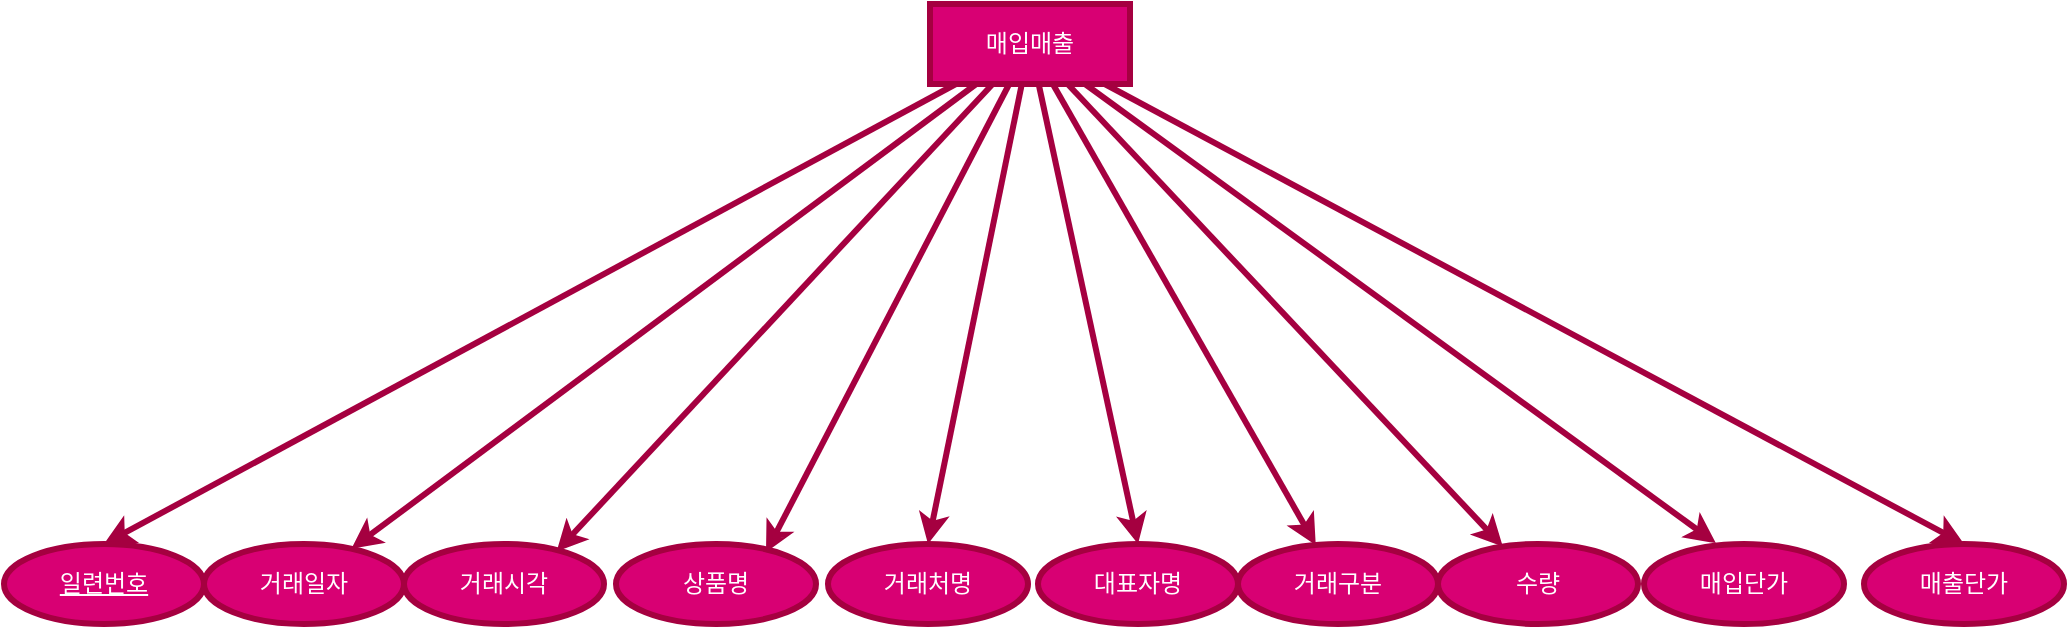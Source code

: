 <mxfile version="23.0.2" type="device">
  <diagram name="페이지-1" id="IaQlJuhT9XPAPFIF5odQ">
    <mxGraphModel dx="2261" dy="738" grid="1" gridSize="10" guides="1" tooltips="1" connect="1" arrows="1" fold="1" page="1" pageScale="1" pageWidth="827" pageHeight="1169" math="0" shadow="0">
      <root>
        <mxCell id="0" />
        <mxCell id="1" parent="0" />
        <mxCell id="QV_A89bPjgnbS8Glzwyx-54" style="rounded=0;orthogonalLoop=1;jettySize=auto;html=1;entryX=0.5;entryY=0;entryDx=0;entryDy=0;strokeWidth=3;strokeColor=#A50040;fillColor=#d80073;" parent="1" source="QV_A89bPjgnbS8Glzwyx-42" target="QV_A89bPjgnbS8Glzwyx-43" edge="1">
          <mxGeometry relative="1" as="geometry" />
        </mxCell>
        <mxCell id="QV_A89bPjgnbS8Glzwyx-55" style="rounded=0;orthogonalLoop=1;jettySize=auto;html=1;strokeWidth=3;strokeColor=#A50040;fillColor=#d80073;" parent="1" source="QV_A89bPjgnbS8Glzwyx-42" target="QV_A89bPjgnbS8Glzwyx-45" edge="1">
          <mxGeometry relative="1" as="geometry" />
        </mxCell>
        <mxCell id="QV_A89bPjgnbS8Glzwyx-57" style="rounded=0;orthogonalLoop=1;jettySize=auto;html=1;entryX=0.5;entryY=0;entryDx=0;entryDy=0;strokeWidth=3;strokeColor=#A50040;fillColor=#d80073;" parent="1" source="QV_A89bPjgnbS8Glzwyx-42" target="QV_A89bPjgnbS8Glzwyx-48" edge="1">
          <mxGeometry relative="1" as="geometry" />
        </mxCell>
        <mxCell id="QV_A89bPjgnbS8Glzwyx-58" style="rounded=0;orthogonalLoop=1;jettySize=auto;html=1;entryX=0.5;entryY=0;entryDx=0;entryDy=0;strokeWidth=3;strokeColor=#A50040;fillColor=#d80073;" parent="1" source="QV_A89bPjgnbS8Glzwyx-42" target="QV_A89bPjgnbS8Glzwyx-49" edge="1">
          <mxGeometry relative="1" as="geometry" />
        </mxCell>
        <mxCell id="QV_A89bPjgnbS8Glzwyx-59" style="rounded=0;orthogonalLoop=1;jettySize=auto;html=1;strokeWidth=3;strokeColor=#A50040;fillColor=#d80073;" parent="1" source="QV_A89bPjgnbS8Glzwyx-42" target="QV_A89bPjgnbS8Glzwyx-50" edge="1">
          <mxGeometry relative="1" as="geometry" />
        </mxCell>
        <mxCell id="QV_A89bPjgnbS8Glzwyx-60" style="rounded=0;orthogonalLoop=1;jettySize=auto;html=1;strokeWidth=3;strokeColor=#A50040;fillColor=#d80073;" parent="1" source="QV_A89bPjgnbS8Glzwyx-42" target="QV_A89bPjgnbS8Glzwyx-51" edge="1">
          <mxGeometry relative="1" as="geometry" />
        </mxCell>
        <mxCell id="QV_A89bPjgnbS8Glzwyx-62" style="rounded=0;orthogonalLoop=1;jettySize=auto;html=1;entryX=0.5;entryY=0;entryDx=0;entryDy=0;strokeWidth=3;strokeColor=#A50040;fillColor=#d80073;" parent="1" source="QV_A89bPjgnbS8Glzwyx-42" target="QV_A89bPjgnbS8Glzwyx-53" edge="1">
          <mxGeometry relative="1" as="geometry" />
        </mxCell>
        <mxCell id="QV_A89bPjgnbS8Glzwyx-42" value="매입매출" style="whiteSpace=wrap;html=1;align=center;strokeWidth=3;strokeColor=#A50040;fillColor=#d80073;fontColor=#ffffff;" parent="1" vertex="1">
          <mxGeometry x="373" y="660" width="100" height="40" as="geometry" />
        </mxCell>
        <mxCell id="QV_A89bPjgnbS8Glzwyx-43" value="일련번호" style="ellipse;whiteSpace=wrap;html=1;align=center;fontStyle=4;strokeWidth=3;strokeColor=#A50040;fillColor=#d80073;fontColor=#ffffff;" parent="1" vertex="1">
          <mxGeometry x="-90" y="930" width="100" height="40" as="geometry" />
        </mxCell>
        <mxCell id="QV_A89bPjgnbS8Glzwyx-45" value="거래일자" style="ellipse;whiteSpace=wrap;html=1;align=center;strokeWidth=3;strokeColor=#A50040;fillColor=#d80073;fontColor=#ffffff;" parent="1" vertex="1">
          <mxGeometry x="10" y="930" width="100" height="40" as="geometry" />
        </mxCell>
        <mxCell id="QV_A89bPjgnbS8Glzwyx-46" value="거래시각" style="ellipse;whiteSpace=wrap;html=1;align=center;strokeWidth=3;strokeColor=#A50040;fillColor=#d80073;fontColor=#ffffff;" parent="1" vertex="1">
          <mxGeometry x="110" y="930" width="100" height="40" as="geometry" />
        </mxCell>
        <mxCell id="QV_A89bPjgnbS8Glzwyx-47" value="상품명" style="ellipse;whiteSpace=wrap;html=1;align=center;strokeWidth=3;strokeColor=#A50040;fillColor=#d80073;fontColor=#ffffff;" parent="1" vertex="1">
          <mxGeometry x="216" y="930" width="100" height="40" as="geometry" />
        </mxCell>
        <mxCell id="QV_A89bPjgnbS8Glzwyx-48" value="거래처명" style="ellipse;whiteSpace=wrap;html=1;align=center;strokeWidth=3;strokeColor=#A50040;fillColor=#d80073;fontColor=#ffffff;" parent="1" vertex="1">
          <mxGeometry x="322" y="930" width="100" height="40" as="geometry" />
        </mxCell>
        <mxCell id="QV_A89bPjgnbS8Glzwyx-49" value="대표자명" style="ellipse;whiteSpace=wrap;html=1;align=center;strokeWidth=3;strokeColor=#A50040;fillColor=#d80073;fontColor=#ffffff;" parent="1" vertex="1">
          <mxGeometry x="427" y="930" width="100" height="40" as="geometry" />
        </mxCell>
        <mxCell id="QV_A89bPjgnbS8Glzwyx-50" value="거래구분" style="ellipse;whiteSpace=wrap;html=1;align=center;strokeWidth=3;strokeColor=#A50040;fillColor=#d80073;fontColor=#ffffff;" parent="1" vertex="1">
          <mxGeometry x="527" y="930" width="100" height="40" as="geometry" />
        </mxCell>
        <mxCell id="QV_A89bPjgnbS8Glzwyx-51" value="수량" style="ellipse;whiteSpace=wrap;html=1;align=center;strokeWidth=3;strokeColor=#A50040;fillColor=#d80073;fontColor=#ffffff;" parent="1" vertex="1">
          <mxGeometry x="627" y="930" width="100" height="40" as="geometry" />
        </mxCell>
        <mxCell id="QV_A89bPjgnbS8Glzwyx-52" value="매입단가" style="ellipse;whiteSpace=wrap;html=1;align=center;strokeWidth=3;strokeColor=#A50040;fillColor=#d80073;fontColor=#ffffff;" parent="1" vertex="1">
          <mxGeometry x="730" y="930" width="100" height="40" as="geometry" />
        </mxCell>
        <mxCell id="QV_A89bPjgnbS8Glzwyx-53" value="매출단가" style="ellipse;whiteSpace=wrap;html=1;align=center;strokeWidth=3;strokeColor=#A50040;fillColor=#d80073;fontColor=#ffffff;" parent="1" vertex="1">
          <mxGeometry x="840" y="930" width="100" height="40" as="geometry" />
        </mxCell>
        <mxCell id="QV_A89bPjgnbS8Glzwyx-56" style="rounded=0;orthogonalLoop=1;jettySize=auto;html=1;entryX=0.75;entryY=0.104;entryDx=0;entryDy=0;entryPerimeter=0;strokeWidth=3;strokeColor=#A50040;fillColor=#d80073;" parent="1" source="QV_A89bPjgnbS8Glzwyx-42" target="QV_A89bPjgnbS8Glzwyx-47" edge="1">
          <mxGeometry relative="1" as="geometry" />
        </mxCell>
        <mxCell id="QV_A89bPjgnbS8Glzwyx-61" style="rounded=0;orthogonalLoop=1;jettySize=auto;html=1;entryX=0.359;entryY=-0.011;entryDx=0;entryDy=0;entryPerimeter=0;strokeWidth=3;strokeColor=#A50040;fillColor=#d80073;" parent="1" source="QV_A89bPjgnbS8Glzwyx-42" target="QV_A89bPjgnbS8Glzwyx-52" edge="1">
          <mxGeometry relative="1" as="geometry" />
        </mxCell>
        <mxCell id="QV_A89bPjgnbS8Glzwyx-64" style="rounded=0;orthogonalLoop=1;jettySize=auto;html=1;entryX=0.763;entryY=0.094;entryDx=0;entryDy=0;entryPerimeter=0;strokeWidth=3;strokeColor=#A50040;fillColor=#d80073;" parent="1" source="QV_A89bPjgnbS8Glzwyx-42" target="QV_A89bPjgnbS8Glzwyx-46" edge="1">
          <mxGeometry relative="1" as="geometry" />
        </mxCell>
      </root>
    </mxGraphModel>
  </diagram>
</mxfile>

